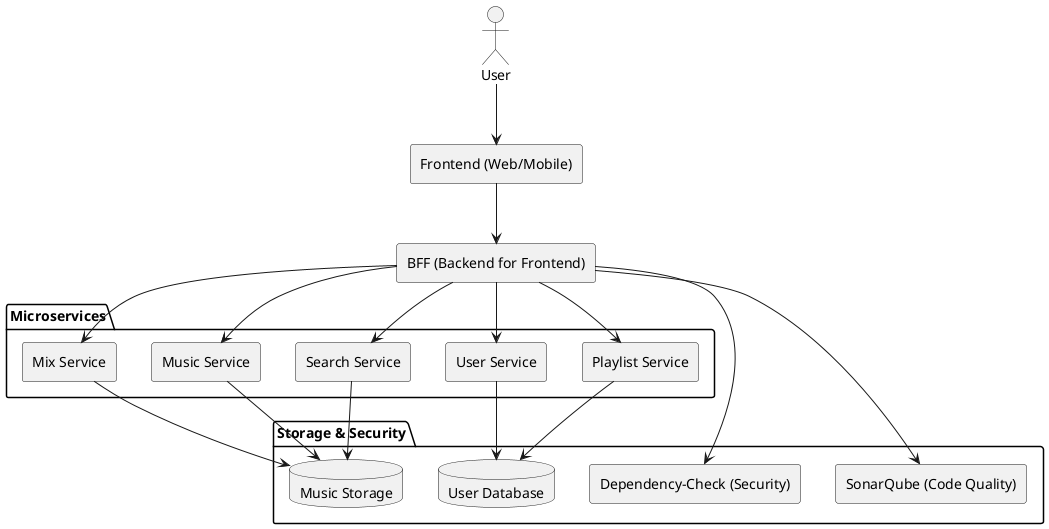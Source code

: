 @startuml

actor User

rectangle "Frontend (Web/Mobile)" as Frontend
rectangle "BFF (Backend for Frontend)" as BFF

package "Microservices" {
    rectangle "User Service" as UserService
    rectangle "Music Service" as MusicService
    rectangle "Mix Service" as MixService
    rectangle "Playlist Service" as PlaylistService
    rectangle "Search Service" as SearchService
}

package "Storage & Security" {
    database "User Database" as UserDB
    database "Music Storage" as MusicDB
    rectangle "SonarQube (Code Quality)" as SonarQube
    rectangle "Dependency-Check (Security)" as DependencyCheck
}

User --> Frontend
Frontend --> BFF
BFF --> UserService
BFF --> MusicService
BFF --> MixService
BFF --> PlaylistService
BFF --> SearchService

UserService --> UserDB
MusicService --> MusicDB
MixService --> MusicDB
PlaylistService --> UserDB
SearchService --> MusicDB

BFF --> SonarQube
BFF --> DependencyCheck

@enduml
